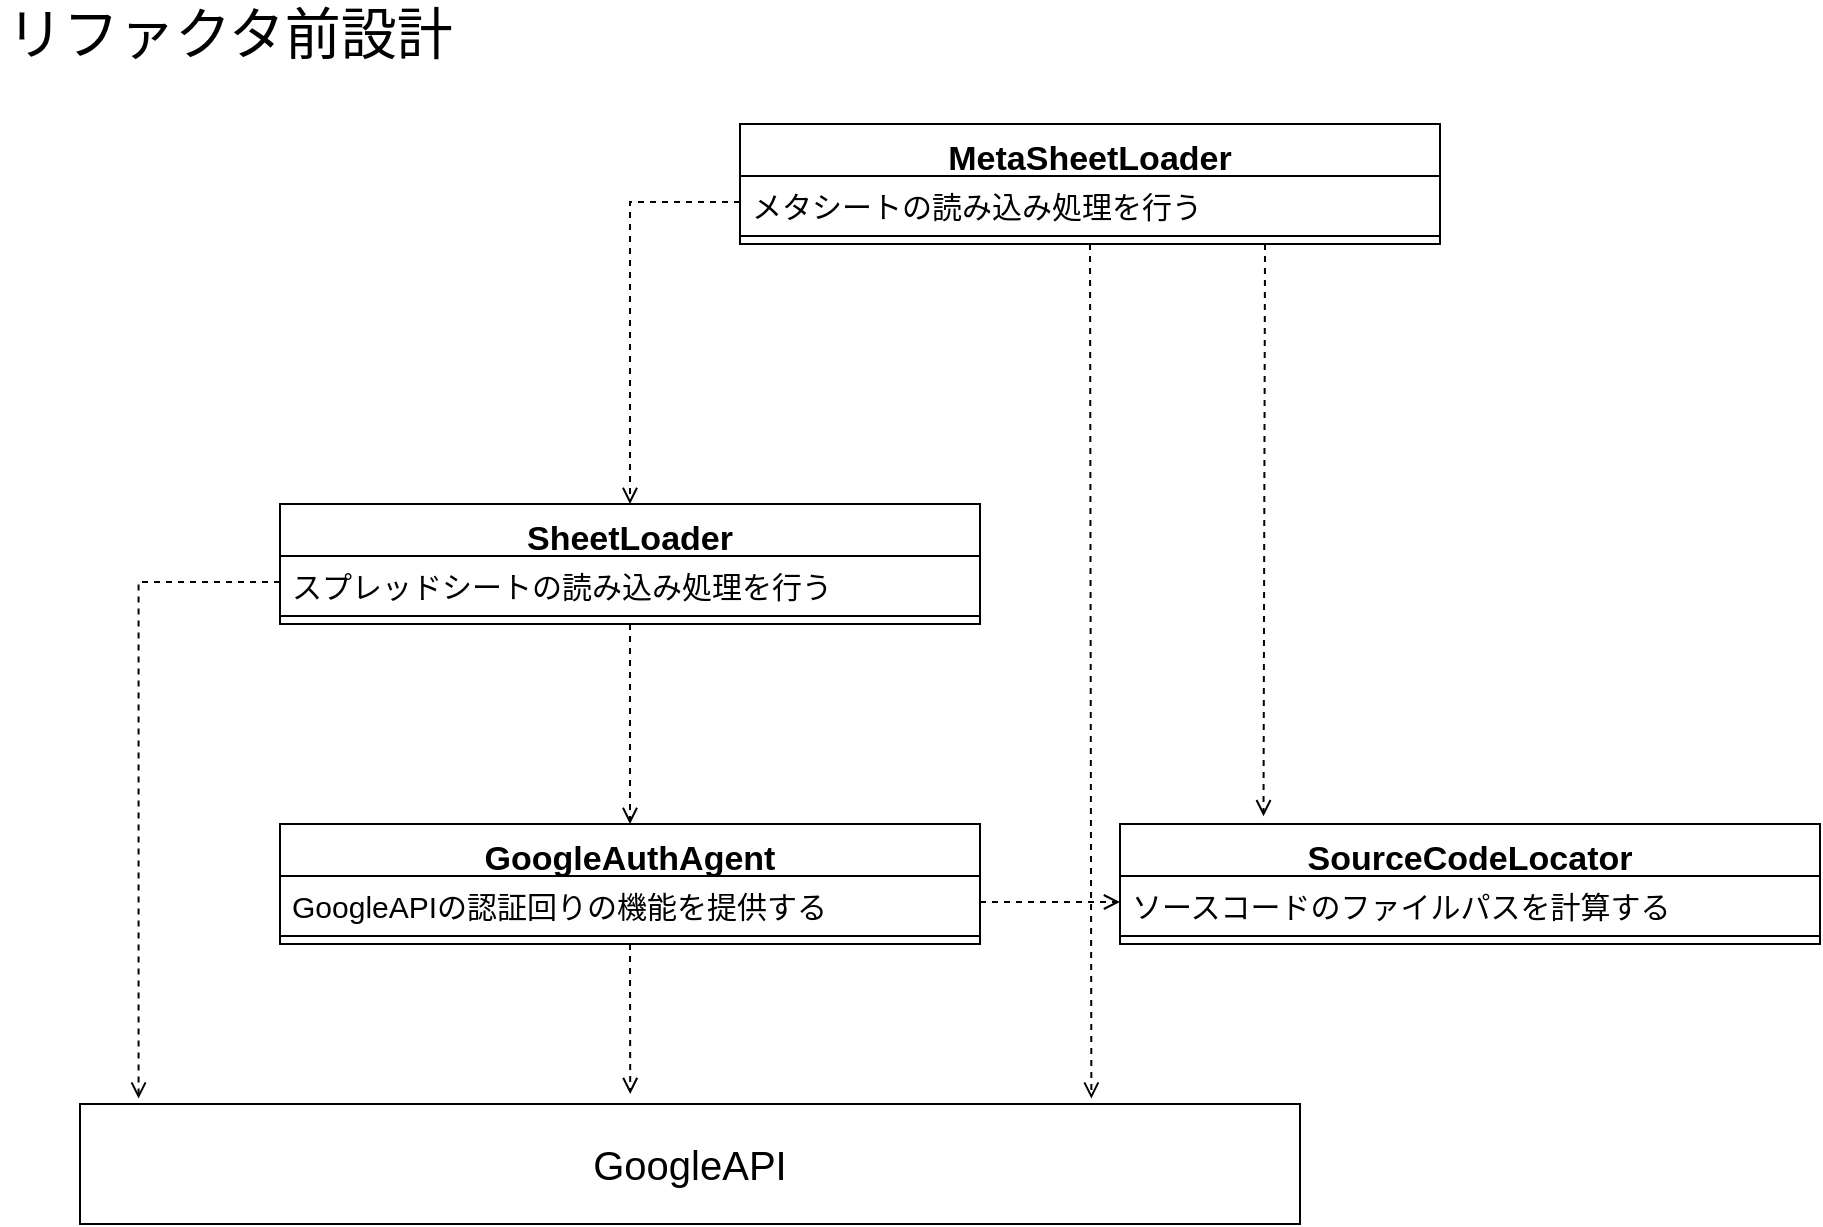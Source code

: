 <mxfile version="18.0.1" type="device"><diagram id="TsSHiBZA91tC2skRjHMI" name="ページ1"><mxGraphModel dx="1296" dy="1018" grid="1" gridSize="10" guides="1" tooltips="1" connect="1" arrows="1" fold="1" page="1" pageScale="1" pageWidth="827" pageHeight="1169" math="0" shadow="0"><root><mxCell id="0"/><mxCell id="1" parent="0"/><mxCell id="dmz9l4l7c1sC0X8st1dr-1" value="&lt;font style=&quot;font-size: 28px;&quot;&gt;リファクタ前設計&lt;/font&gt;" style="text;html=1;strokeColor=none;fillColor=none;align=center;verticalAlign=middle;whiteSpace=wrap;rounded=0;fontSize=28;" vertex="1" parent="1"><mxGeometry x="130" y="210" width="230" height="30" as="geometry"/></mxCell><mxCell id="dmz9l4l7c1sC0X8st1dr-2" value="GoogleAuthAgent" style="swimlane;fontStyle=1;align=center;verticalAlign=top;childLayout=stackLayout;horizontal=1;startSize=26;horizontalStack=0;resizeParent=1;resizeParentMax=0;resizeLast=0;collapsible=1;marginBottom=0;fontSize=17;" vertex="1" parent="1"><mxGeometry x="270" y="620" width="350" height="60" as="geometry"/></mxCell><mxCell id="dmz9l4l7c1sC0X8st1dr-3" value="GoogleAPIの認証回りの機能を提供する" style="text;strokeColor=none;fillColor=none;align=left;verticalAlign=top;spacingLeft=4;spacingRight=4;overflow=hidden;rotatable=0;points=[[0,0.5],[1,0.5]];portConstraint=eastwest;fontSize=15;" vertex="1" parent="dmz9l4l7c1sC0X8st1dr-2"><mxGeometry y="26" width="350" height="26" as="geometry"/></mxCell><mxCell id="dmz9l4l7c1sC0X8st1dr-4" value="" style="line;strokeWidth=1;fillColor=none;align=left;verticalAlign=middle;spacingTop=-1;spacingLeft=3;spacingRight=3;rotatable=0;labelPosition=right;points=[];portConstraint=eastwest;fontSize=20;" vertex="1" parent="dmz9l4l7c1sC0X8st1dr-2"><mxGeometry y="52" width="350" height="8" as="geometry"/></mxCell><mxCell id="dmz9l4l7c1sC0X8st1dr-7" value="&lt;font style=&quot;font-size: 20px;&quot;&gt;GoogleAPI&lt;/font&gt;" style="rounded=0;whiteSpace=wrap;html=1;fontSize=15;" vertex="1" parent="1"><mxGeometry x="170" y="760" width="610" height="60" as="geometry"/></mxCell><mxCell id="dmz9l4l7c1sC0X8st1dr-8" value="" style="endArrow=open;html=1;rounded=0;fontSize=20;exitX=0.5;exitY=1;exitDx=0;exitDy=0;entryX=0.451;entryY=-0.083;entryDx=0;entryDy=0;entryPerimeter=0;dashed=1;endFill=0;" edge="1" parent="1" source="dmz9l4l7c1sC0X8st1dr-2" target="dmz9l4l7c1sC0X8st1dr-7"><mxGeometry width="50" height="50" relative="1" as="geometry"><mxPoint x="580" y="590" as="sourcePoint"/><mxPoint x="630" y="540" as="targetPoint"/></mxGeometry></mxCell><mxCell id="dmz9l4l7c1sC0X8st1dr-9" value="SheetLoader" style="swimlane;fontStyle=1;align=center;verticalAlign=top;childLayout=stackLayout;horizontal=1;startSize=26;horizontalStack=0;resizeParent=1;resizeParentMax=0;resizeLast=0;collapsible=1;marginBottom=0;fontSize=17;" vertex="1" parent="1"><mxGeometry x="270" y="460" width="350" height="60" as="geometry"/></mxCell><mxCell id="dmz9l4l7c1sC0X8st1dr-10" value="スプレッドシートの読み込み処理を行う" style="text;strokeColor=none;fillColor=none;align=left;verticalAlign=top;spacingLeft=4;spacingRight=4;overflow=hidden;rotatable=0;points=[[0,0.5],[1,0.5]];portConstraint=eastwest;fontSize=15;" vertex="1" parent="dmz9l4l7c1sC0X8st1dr-9"><mxGeometry y="26" width="350" height="26" as="geometry"/></mxCell><mxCell id="dmz9l4l7c1sC0X8st1dr-11" value="" style="line;strokeWidth=1;fillColor=none;align=left;verticalAlign=middle;spacingTop=-1;spacingLeft=3;spacingRight=3;rotatable=0;labelPosition=right;points=[];portConstraint=eastwest;fontSize=20;" vertex="1" parent="dmz9l4l7c1sC0X8st1dr-9"><mxGeometry y="52" width="350" height="8" as="geometry"/></mxCell><mxCell id="dmz9l4l7c1sC0X8st1dr-12" value="" style="endArrow=open;html=1;rounded=0;fontSize=20;exitX=0.5;exitY=1;exitDx=0;exitDy=0;entryX=0.5;entryY=0;entryDx=0;entryDy=0;dashed=1;endFill=0;" edge="1" parent="1" source="dmz9l4l7c1sC0X8st1dr-9" target="dmz9l4l7c1sC0X8st1dr-2"><mxGeometry width="50" height="50" relative="1" as="geometry"><mxPoint x="455" y="690" as="sourcePoint"/><mxPoint x="455.11" y="765.02" as="targetPoint"/></mxGeometry></mxCell><mxCell id="dmz9l4l7c1sC0X8st1dr-13" value="MetaSheetLoader" style="swimlane;fontStyle=1;align=center;verticalAlign=top;childLayout=stackLayout;horizontal=1;startSize=26;horizontalStack=0;resizeParent=1;resizeParentMax=0;resizeLast=0;collapsible=1;marginBottom=0;fontSize=17;" vertex="1" parent="1"><mxGeometry x="500" y="270" width="350" height="60" as="geometry"/></mxCell><mxCell id="dmz9l4l7c1sC0X8st1dr-14" value="メタシートの読み込み処理を行う" style="text;strokeColor=none;fillColor=none;align=left;verticalAlign=top;spacingLeft=4;spacingRight=4;overflow=hidden;rotatable=0;points=[[0,0.5],[1,0.5]];portConstraint=eastwest;fontSize=15;" vertex="1" parent="dmz9l4l7c1sC0X8st1dr-13"><mxGeometry y="26" width="350" height="26" as="geometry"/></mxCell><mxCell id="dmz9l4l7c1sC0X8st1dr-15" value="" style="line;strokeWidth=1;fillColor=none;align=left;verticalAlign=middle;spacingTop=-1;spacingLeft=3;spacingRight=3;rotatable=0;labelPosition=right;points=[];portConstraint=eastwest;fontSize=20;" vertex="1" parent="dmz9l4l7c1sC0X8st1dr-13"><mxGeometry y="52" width="350" height="8" as="geometry"/></mxCell><mxCell id="dmz9l4l7c1sC0X8st1dr-16" value="" style="endArrow=open;html=1;rounded=0;fontSize=20;exitX=0.75;exitY=1;exitDx=0;exitDy=0;entryX=0.205;entryY=-0.065;entryDx=0;entryDy=0;dashed=1;endFill=0;entryPerimeter=0;" edge="1" parent="1" source="dmz9l4l7c1sC0X8st1dr-13" target="dmz9l4l7c1sC0X8st1dr-18"><mxGeometry width="50" height="50" relative="1" as="geometry"><mxPoint x="455" y="530" as="sourcePoint"/><mxPoint x="455" y="630" as="targetPoint"/></mxGeometry></mxCell><mxCell id="dmz9l4l7c1sC0X8st1dr-17" value="" style="endArrow=open;html=1;rounded=0;fontSize=20;exitX=0;exitY=0.5;exitDx=0;exitDy=0;entryX=0.048;entryY=-0.045;entryDx=0;entryDy=0;dashed=1;endFill=0;entryPerimeter=0;edgeStyle=elbowEdgeStyle;elbow=vertical;" edge="1" parent="1" source="dmz9l4l7c1sC0X8st1dr-10" target="dmz9l4l7c1sC0X8st1dr-7"><mxGeometry width="50" height="50" relative="1" as="geometry"><mxPoint x="455" y="530" as="sourcePoint"/><mxPoint x="455" y="630" as="targetPoint"/><Array as="points"><mxPoint x="230" y="499"/></Array></mxGeometry></mxCell><mxCell id="dmz9l4l7c1sC0X8st1dr-18" value="SourceCodeLocator" style="swimlane;fontStyle=1;align=center;verticalAlign=top;childLayout=stackLayout;horizontal=1;startSize=26;horizontalStack=0;resizeParent=1;resizeParentMax=0;resizeLast=0;collapsible=1;marginBottom=0;fontSize=17;" vertex="1" parent="1"><mxGeometry x="690" y="620" width="350" height="60" as="geometry"/></mxCell><mxCell id="dmz9l4l7c1sC0X8st1dr-19" value="ソースコードのファイルパスを計算する" style="text;strokeColor=none;fillColor=none;align=left;verticalAlign=top;spacingLeft=4;spacingRight=4;overflow=hidden;rotatable=0;points=[[0,0.5],[1,0.5]];portConstraint=eastwest;fontSize=15;" vertex="1" parent="dmz9l4l7c1sC0X8st1dr-18"><mxGeometry y="26" width="350" height="26" as="geometry"/></mxCell><mxCell id="dmz9l4l7c1sC0X8st1dr-20" value="" style="line;strokeWidth=1;fillColor=none;align=left;verticalAlign=middle;spacingTop=-1;spacingLeft=3;spacingRight=3;rotatable=0;labelPosition=right;points=[];portConstraint=eastwest;fontSize=20;" vertex="1" parent="dmz9l4l7c1sC0X8st1dr-18"><mxGeometry y="52" width="350" height="8" as="geometry"/></mxCell><mxCell id="dmz9l4l7c1sC0X8st1dr-21" value="" style="endArrow=open;html=1;rounded=0;fontSize=20;exitX=0;exitY=0.5;exitDx=0;exitDy=0;entryX=0.5;entryY=0;entryDx=0;entryDy=0;dashed=1;endFill=0;edgeStyle=elbowEdgeStyle;elbow=vertical;" edge="1" parent="1" source="dmz9l4l7c1sC0X8st1dr-14" target="dmz9l4l7c1sC0X8st1dr-9"><mxGeometry width="50" height="50" relative="1" as="geometry"><mxPoint x="875" y="530" as="sourcePoint"/><mxPoint x="875" y="630" as="targetPoint"/><Array as="points"><mxPoint x="480" y="309"/></Array></mxGeometry></mxCell><mxCell id="dmz9l4l7c1sC0X8st1dr-22" value="" style="endArrow=open;html=1;rounded=0;fontSize=20;dashed=1;endFill=0;entryX=0.829;entryY=-0.045;entryDx=0;entryDy=0;entryPerimeter=0;" edge="1" parent="1" source="dmz9l4l7c1sC0X8st1dr-15" target="dmz9l4l7c1sC0X8st1dr-7"><mxGeometry width="50" height="50" relative="1" as="geometry"><mxPoint x="772.5" y="340" as="sourcePoint"/><mxPoint x="675" y="740" as="targetPoint"/></mxGeometry></mxCell><mxCell id="dmz9l4l7c1sC0X8st1dr-23" value="" style="endArrow=open;html=1;rounded=0;fontSize=20;exitX=1;exitY=0.5;exitDx=0;exitDy=0;entryX=0;entryY=0.5;entryDx=0;entryDy=0;dashed=1;endFill=0;" edge="1" parent="1" source="dmz9l4l7c1sC0X8st1dr-3" target="dmz9l4l7c1sC0X8st1dr-19"><mxGeometry width="50" height="50" relative="1" as="geometry"><mxPoint x="455" y="530" as="sourcePoint"/><mxPoint x="455" y="630" as="targetPoint"/></mxGeometry></mxCell></root></mxGraphModel></diagram></mxfile>